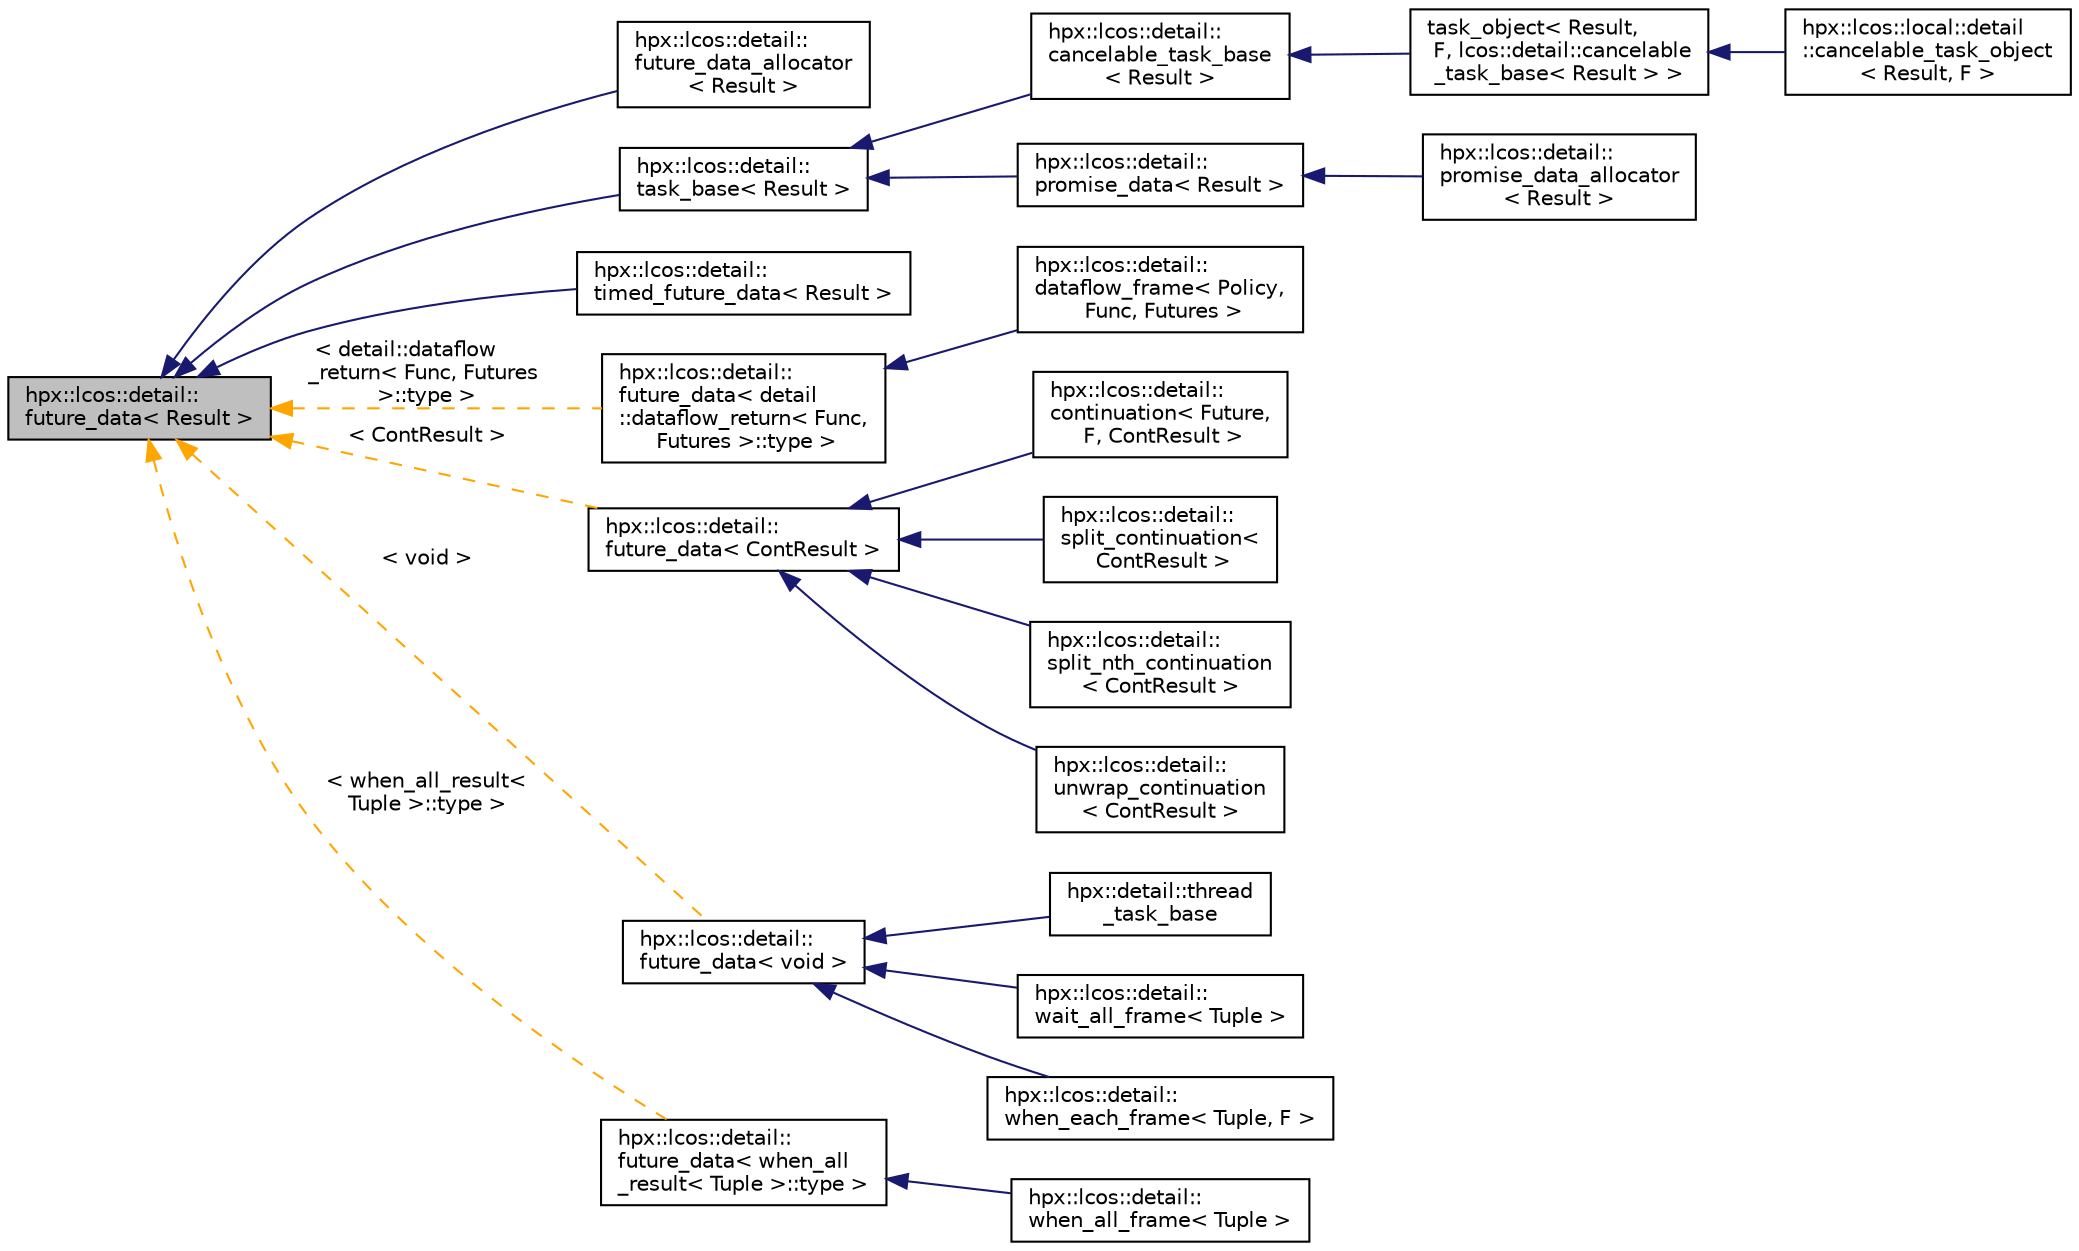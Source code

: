 digraph "hpx::lcos::detail::future_data&lt; Result &gt;"
{
  edge [fontname="Helvetica",fontsize="10",labelfontname="Helvetica",labelfontsize="10"];
  node [fontname="Helvetica",fontsize="10",shape=record];
  rankdir="LR";
  Node0 [label="hpx::lcos::detail::\lfuture_data\< Result \>",height=0.2,width=0.4,color="black", fillcolor="grey75", style="filled", fontcolor="black"];
  Node0 -> Node1 [dir="back",color="midnightblue",fontsize="10",style="solid",fontname="Helvetica"];
  Node1 [label="hpx::lcos::detail::\lfuture_data_allocator\l\< Result \>",height=0.2,width=0.4,color="black", fillcolor="white", style="filled",URL="$d7/df4/structhpx_1_1lcos_1_1detail_1_1future__data__allocator.html"];
  Node0 -> Node2 [dir="back",color="midnightblue",fontsize="10",style="solid",fontname="Helvetica"];
  Node2 [label="hpx::lcos::detail::\ltask_base\< Result \>",height=0.2,width=0.4,color="black", fillcolor="white", style="filled",URL="$d6/d98/structhpx_1_1lcos_1_1detail_1_1task__base.html"];
  Node2 -> Node3 [dir="back",color="midnightblue",fontsize="10",style="solid",fontname="Helvetica"];
  Node3 [label="hpx::lcos::detail::\lcancelable_task_base\l\< Result \>",height=0.2,width=0.4,color="black", fillcolor="white", style="filled",URL="$d0/d9c/structhpx_1_1lcos_1_1detail_1_1cancelable__task__base.html"];
  Node3 -> Node4 [dir="back",color="midnightblue",fontsize="10",style="solid",fontname="Helvetica"];
  Node4 [label="task_object\< Result,\l F, lcos::detail::cancelable\l_task_base\< Result \> \>",height=0.2,width=0.4,color="black", fillcolor="white", style="filled",URL="$dc/d6b/structhpx_1_1lcos_1_1local_1_1detail_1_1task__object.html"];
  Node4 -> Node5 [dir="back",color="midnightblue",fontsize="10",style="solid",fontname="Helvetica"];
  Node5 [label="hpx::lcos::local::detail\l::cancelable_task_object\l\< Result, F \>",height=0.2,width=0.4,color="black", fillcolor="white", style="filled",URL="$d5/d43/structhpx_1_1lcos_1_1local_1_1detail_1_1cancelable__task__object.html"];
  Node2 -> Node6 [dir="back",color="midnightblue",fontsize="10",style="solid",fontname="Helvetica"];
  Node6 [label="hpx::lcos::detail::\lpromise_data\< Result \>",height=0.2,width=0.4,color="black", fillcolor="white", style="filled",URL="$de/d77/structhpx_1_1lcos_1_1detail_1_1promise__data.html"];
  Node6 -> Node7 [dir="back",color="midnightblue",fontsize="10",style="solid",fontname="Helvetica"];
  Node7 [label="hpx::lcos::detail::\lpromise_data_allocator\l\< Result \>",height=0.2,width=0.4,color="black", fillcolor="white", style="filled",URL="$d1/d59/structhpx_1_1lcos_1_1detail_1_1promise__data__allocator.html"];
  Node0 -> Node8 [dir="back",color="midnightblue",fontsize="10",style="solid",fontname="Helvetica"];
  Node8 [label="hpx::lcos::detail::\ltimed_future_data\< Result \>",height=0.2,width=0.4,color="black", fillcolor="white", style="filled",URL="$d2/d3d/structhpx_1_1lcos_1_1detail_1_1timed__future__data.html"];
  Node0 -> Node9 [dir="back",color="orange",fontsize="10",style="dashed",label=" \< detail::dataflow\l_return\< Func, Futures\l \>::type \>" ,fontname="Helvetica"];
  Node9 [label="hpx::lcos::detail::\lfuture_data\< detail\l::dataflow_return\< Func,\l Futures \>::type \>",height=0.2,width=0.4,color="black", fillcolor="white", style="filled",URL="$d9/dfd/structhpx_1_1lcos_1_1detail_1_1future__data.html"];
  Node9 -> Node10 [dir="back",color="midnightblue",fontsize="10",style="solid",fontname="Helvetica"];
  Node10 [label="hpx::lcos::detail::\ldataflow_frame\< Policy,\l Func, Futures \>",height=0.2,width=0.4,color="black", fillcolor="white", style="filled",URL="$db/df7/structhpx_1_1lcos_1_1detail_1_1dataflow__frame.html"];
  Node0 -> Node11 [dir="back",color="orange",fontsize="10",style="dashed",label=" \< ContResult \>" ,fontname="Helvetica"];
  Node11 [label="hpx::lcos::detail::\lfuture_data\< ContResult \>",height=0.2,width=0.4,color="black", fillcolor="white", style="filled",URL="$d9/dfd/structhpx_1_1lcos_1_1detail_1_1future__data.html"];
  Node11 -> Node12 [dir="back",color="midnightblue",fontsize="10",style="solid",fontname="Helvetica"];
  Node12 [label="hpx::lcos::detail::\lcontinuation\< Future,\l F, ContResult \>",height=0.2,width=0.4,color="black", fillcolor="white", style="filled",URL="$d9/dc0/classhpx_1_1lcos_1_1detail_1_1continuation.html"];
  Node11 -> Node13 [dir="back",color="midnightblue",fontsize="10",style="solid",fontname="Helvetica"];
  Node13 [label="hpx::lcos::detail::\lsplit_continuation\<\l ContResult \>",height=0.2,width=0.4,color="black", fillcolor="white", style="filled",URL="$dc/dda/classhpx_1_1lcos_1_1detail_1_1split__continuation.html"];
  Node11 -> Node14 [dir="back",color="midnightblue",fontsize="10",style="solid",fontname="Helvetica"];
  Node14 [label="hpx::lcos::detail::\lsplit_nth_continuation\l\< ContResult \>",height=0.2,width=0.4,color="black", fillcolor="white", style="filled",URL="$db/dce/classhpx_1_1lcos_1_1detail_1_1split__nth__continuation.html"];
  Node11 -> Node15 [dir="back",color="midnightblue",fontsize="10",style="solid",fontname="Helvetica"];
  Node15 [label="hpx::lcos::detail::\lunwrap_continuation\l\< ContResult \>",height=0.2,width=0.4,color="black", fillcolor="white", style="filled",URL="$d3/d34/classhpx_1_1lcos_1_1detail_1_1unwrap__continuation.html"];
  Node0 -> Node16 [dir="back",color="orange",fontsize="10",style="dashed",label=" \< void \>" ,fontname="Helvetica"];
  Node16 [label="hpx::lcos::detail::\lfuture_data\< void \>",height=0.2,width=0.4,color="black", fillcolor="white", style="filled",URL="$d9/dfd/structhpx_1_1lcos_1_1detail_1_1future__data.html"];
  Node16 -> Node17 [dir="back",color="midnightblue",fontsize="10",style="solid",fontname="Helvetica"];
  Node17 [label="hpx::detail::thread\l_task_base",height=0.2,width=0.4,color="black", fillcolor="white", style="filled",URL="$d2/d44/structhpx_1_1detail_1_1thread__task__base.html"];
  Node16 -> Node18 [dir="back",color="midnightblue",fontsize="10",style="solid",fontname="Helvetica"];
  Node18 [label="hpx::lcos::detail::\lwait_all_frame\< Tuple \>",height=0.2,width=0.4,color="black", fillcolor="white", style="filled",URL="$d0/d65/structhpx_1_1lcos_1_1detail_1_1wait__all__frame.html"];
  Node16 -> Node19 [dir="back",color="midnightblue",fontsize="10",style="solid",fontname="Helvetica"];
  Node19 [label="hpx::lcos::detail::\lwhen_each_frame\< Tuple, F \>",height=0.2,width=0.4,color="black", fillcolor="white", style="filled",URL="$da/d82/structhpx_1_1lcos_1_1detail_1_1when__each__frame.html"];
  Node0 -> Node20 [dir="back",color="orange",fontsize="10",style="dashed",label=" \< when_all_result\<\l Tuple \>::type \>" ,fontname="Helvetica"];
  Node20 [label="hpx::lcos::detail::\lfuture_data\< when_all\l_result\< Tuple \>::type \>",height=0.2,width=0.4,color="black", fillcolor="white", style="filled",URL="$d9/dfd/structhpx_1_1lcos_1_1detail_1_1future__data.html"];
  Node20 -> Node21 [dir="back",color="midnightblue",fontsize="10",style="solid",fontname="Helvetica"];
  Node21 [label="hpx::lcos::detail::\lwhen_all_frame\< Tuple \>",height=0.2,width=0.4,color="black", fillcolor="white", style="filled",URL="$dc/d03/structhpx_1_1lcos_1_1detail_1_1when__all__frame.html"];
}
